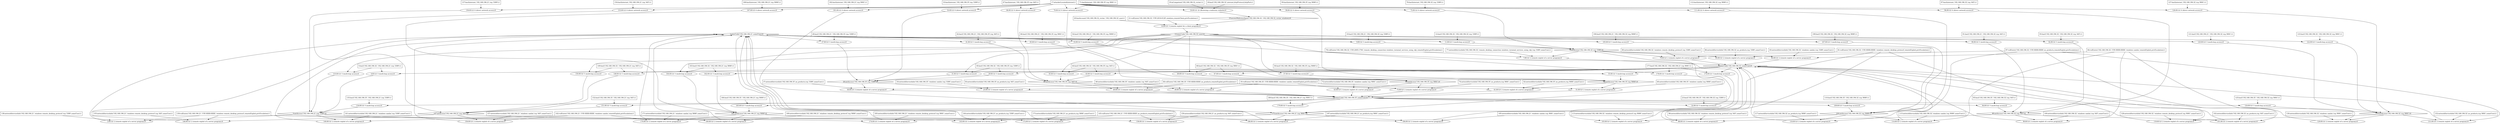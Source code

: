 digraph G {
	1 [label="1:execCode('192.168.196.21',someUser):0",shape=diamond];
	2 [label="2:RULE 2 (remote exploit of a server program):0",shape=ellipse];
	3 [label="3:netAccess('192.168.196.21',tcp,'3389'):0",shape=diamond];
	4 [label="4:RULE 5 (multi-hop access):0",shape=ellipse];
	5 [label="5:hacl('192.168.196.32','192.168.196.21',tcp,'3389'):1",shape=box];
	6 [label="6:execCode('192.168.196.32',someUser):0",shape=diamond];
	7 [label="7:RULE 2 (remote exploit of a server program):0",shape=ellipse];
	8 [label="8:netAccess('192.168.196.32',tcp,'3389'):0",shape=diamond];
	9 [label="9:RULE 5 (multi-hop access):0",shape=ellipse];
	10 [label="10:hacl('192.168.196.21','192.168.196.32',tcp,'3389'):1",shape=box];
	11 [label="11:RULE 5 (multi-hop access):0",shape=ellipse];
	12 [label="12:hacl('192.168.196.32','192.168.196.32',tcp,'3389'):1",shape=box];
	13 [label="13:execCode('192.168.196.32',user):0",shape=diamond];
	14 [label="14:RULE 3 (remote exploit for a client program):0",shape=ellipse];
	15 [label="15:accessMaliciousInput('192.168.196.32','192.168.196.32_victim',windows):0",shape=diamond];
	16 [label="16:RULE 22 (Browsing a malicious website):0",shape=ellipse];
	17 [label="17:attackerLocated(internet):1",shape=box];
	18 [label="18:hacl('192.168.196.32',internet,httpProtocol,httpPort):1",shape=box];
	19 [label="19:inCompetent('192.168.196.32_victim'):1",shape=box];
	20 [label="20:hasAccount('192.168.196.32_victim','192.168.196.32',user):1",shape=box];
	21 [label="21:vulExists('192.168.196.32','CVE-2016-0128',windows,remoteClient,privEscalation):1",shape=box];
	22 [label="22:RULE 5 (multi-hop access):0",shape=ellipse];
	23 [label="23:hacl('192.168.196.35','192.168.196.32',tcp,'3389'):1",shape=box];
	24 [label="24:execCode('192.168.196.35',someUser):0",shape=diamond];
	25 [label="25:RULE 2 (remote exploit of a server program):0",shape=ellipse];
	26 [label="26:netAccess('192.168.196.35',tcp,'3389'):0",shape=diamond];
	27 [label="27:RULE 5 (multi-hop access):0",shape=ellipse];
	28 [label="28:hacl('192.168.196.21','192.168.196.35',tcp,'3389'):1",shape=box];
	29 [label="29:RULE 5 (multi-hop access):0",shape=ellipse];
	30 [label="30:hacl('192.168.196.32','192.168.196.35',tcp,'3389'):1",shape=box];
	31 [label="31:RULE 5 (multi-hop access):0",shape=ellipse];
	32 [label="32:RULE 6 (direct network access):0",shape=ellipse];
	33 [label="33:hacl(internet,'192.168.196.35',tcp,'3389'):1",shape=box];
	34 [label="34:networkServiceInfo('192.168.196.35','windows samba',tcp,'3389',someUser):1",shape=box];
	35 [label="35:vulExists('192.168.196.35','CVE-XXXX-XXXX','windows samba',remoteExploit,privEscalation):1",shape=box];
	36 [label="36:RULE 2 (remote exploit of a server program):0",shape=ellipse];
	37 [label="37:networkServiceInfo('192.168.196.35',no_products,tcp,'3389',someUser):1",shape=box];
	38 [label="38:vulExists('192.168.196.35','CVE-XXXX-XXXX',no_products,remoteExploit,privEscalation):1",shape=box];
	39 [label="39:RULE 2 (remote exploit of a server program):0",shape=ellipse];
	40 [label="40:netAccess('192.168.196.35',tcp,'445'):0",shape=diamond];
	41 [label="41:RULE 5 (multi-hop access):0",shape=ellipse];
	42 [label="42:hacl('192.168.196.21','192.168.196.35',tcp,'445'):1",shape=box];
	43 [label="43:RULE 5 (multi-hop access):0",shape=ellipse];
	44 [label="44:hacl('192.168.196.32','192.168.196.35',tcp,'445'):1",shape=box];
	45 [label="45:RULE 5 (multi-hop access):0",shape=ellipse];
	46 [label="46:RULE 6 (direct network access):0",shape=ellipse];
	47 [label="47:hacl(internet,'192.168.196.35',tcp,'445'):1",shape=box];
	48 [label="48:networkServiceInfo('192.168.196.35','windows samba',tcp,'445',someUser):1",shape=box];
	49 [label="49:RULE 2 (remote exploit of a server program):0",shape=ellipse];
	50 [label="50:networkServiceInfo('192.168.196.35',no_products,tcp,'445',someUser):1",shape=box];
	51 [label="51:RULE 2 (remote exploit of a server program):0",shape=ellipse];
	52 [label="52:netAccess('192.168.196.35',tcp,'8080'):0",shape=diamond];
	53 [label="53:RULE 5 (multi-hop access):0",shape=ellipse];
	54 [label="54:hacl('192.168.196.21','192.168.196.35',tcp,'8080'):1",shape=box];
	55 [label="55:RULE 5 (multi-hop access):0",shape=ellipse];
	56 [label="56:hacl('192.168.196.32','192.168.196.35',tcp,'8080'):1",shape=box];
	57 [label="57:RULE 5 (multi-hop access):0",shape=ellipse];
	58 [label="58:RULE 6 (direct network access):0",shape=ellipse];
	59 [label="59:hacl(internet,'192.168.196.35',tcp,'8080'):1",shape=box];
	60 [label="60:networkServiceInfo('192.168.196.35','windows samba',tcp,'8080',someUser):1",shape=box];
	61 [label="61:RULE 2 (remote exploit of a server program):0",shape=ellipse];
	62 [label="62:networkServiceInfo('192.168.196.35',no_products,tcp,'8080',someUser):1",shape=box];
	63 [label="63:RULE 2 (remote exploit of a server program):0",shape=ellipse];
	64 [label="64:netAccess('192.168.196.35',tcp,'8081'):0",shape=diamond];
	65 [label="65:RULE 5 (multi-hop access):0",shape=ellipse];
	66 [label="66:hacl('192.168.196.21','192.168.196.35',tcp,'8081'):1",shape=box];
	67 [label="67:RULE 5 (multi-hop access):0",shape=ellipse];
	68 [label="68:hacl('192.168.196.32','192.168.196.35',tcp,'8081'):1",shape=box];
	69 [label="69:RULE 5 (multi-hop access):0",shape=ellipse];
	70 [label="70:RULE 6 (direct network access):0",shape=ellipse];
	71 [label="71:hacl(internet,'192.168.196.35',tcp,'8081'):1",shape=box];
	72 [label="72:networkServiceInfo('192.168.196.35','windows samba',tcp,'8081',someUser):1",shape=box];
	73 [label="73:RULE 2 (remote exploit of a server program):0",shape=ellipse];
	74 [label="74:networkServiceInfo('192.168.196.35',no_products,tcp,'8081',someUser):1",shape=box];
	75 [label="75:RULE 6 (direct network access):0",shape=ellipse];
	76 [label="76:hacl(internet,'192.168.196.32',tcp,'3389'):1",shape=box];
	77 [label="77:networkServiceInfo('192.168.196.32','remote_desktop_connection windows_terminal_services_using_rdp',tcp,'3389',someUser):1",shape=box];
	78 [label="78:vulExists('192.168.196.32','CVE-2005-1794','remote_desktop_connection windows_terminal_services_using_rdp',remoteExploit,privEscalation):1",shape=box];
	79 [label="79:RULE 2 (remote exploit of a server program):0",shape=ellipse];
	80 [label="80:networkServiceInfo('192.168.196.32','windows remote_desktop_protocol',tcp,'3389',someUser):1",shape=box];
	81 [label="81:vulExists('192.168.196.32','CVE-XXXX-XXXX','windows remote_desktop_protocol',remoteExploit,privEscalation):1",shape=box];
	82 [label="82:RULE 2 (remote exploit of a server program):0",shape=ellipse];
	83 [label="83:networkServiceInfo('192.168.196.32','windows samba',tcp,'3389',someUser):1",shape=box];
	84 [label="84:vulExists('192.168.196.32','CVE-XXXX-XXXX','windows samba',remoteExploit,privEscalation):1",shape=box];
	85 [label="85:RULE 2 (remote exploit of a server program):0",shape=ellipse];
	86 [label="86:networkServiceInfo('192.168.196.32',no_products,tcp,'3389',someUser):1",shape=box];
	87 [label="87:vulExists('192.168.196.32','CVE-XXXX-XXXX',no_products,remoteExploit,privEscalation):1",shape=box];
	88 [label="88:RULE 2 (remote exploit of a server program):0",shape=ellipse];
	89 [label="89:netAccess('192.168.196.32',tcp,'445'):0",shape=diamond];
	90 [label="90:RULE 5 (multi-hop access):0",shape=ellipse];
	91 [label="91:hacl('192.168.196.21','192.168.196.32',tcp,'445'):1",shape=box];
	92 [label="92:RULE 5 (multi-hop access):0",shape=ellipse];
	93 [label="93:hacl('192.168.196.32','192.168.196.32',tcp,'445'):1",shape=box];
	94 [label="94:RULE 5 (multi-hop access):0",shape=ellipse];
	95 [label="95:hacl('192.168.196.35','192.168.196.32',tcp,'445'):1",shape=box];
	96 [label="96:RULE 6 (direct network access):0",shape=ellipse];
	97 [label="97:hacl(internet,'192.168.196.32',tcp,'445'):1",shape=box];
	98 [label="98:networkServiceInfo('192.168.196.32','windows remote_desktop_protocol',tcp,'445',someUser):1",shape=box];
	99 [label="99:RULE 2 (remote exploit of a server program):0",shape=ellipse];
	100 [label="100:networkServiceInfo('192.168.196.32','windows samba',tcp,'445',someUser):1",shape=box];
	101 [label="101:RULE 2 (remote exploit of a server program):0",shape=ellipse];
	102 [label="102:networkServiceInfo('192.168.196.32',no_products,tcp,'445',someUser):1",shape=box];
	103 [label="103:RULE 2 (remote exploit of a server program):0",shape=ellipse];
	104 [label="104:netAccess('192.168.196.32',tcp,'8080'):0",shape=diamond];
	105 [label="105:RULE 5 (multi-hop access):0",shape=ellipse];
	106 [label="106:hacl('192.168.196.21','192.168.196.32',tcp,'8080'):1",shape=box];
	107 [label="107:RULE 5 (multi-hop access):0",shape=ellipse];
	108 [label="108:hacl('192.168.196.32','192.168.196.32',tcp,'8080'):1",shape=box];
	109 [label="109:RULE 5 (multi-hop access):0",shape=ellipse];
	110 [label="110:hacl('192.168.196.35','192.168.196.32',tcp,'8080'):1",shape=box];
	111 [label="111:RULE 6 (direct network access):0",shape=ellipse];
	112 [label="112:hacl(internet,'192.168.196.32',tcp,'8080'):1",shape=box];
	113 [label="113:networkServiceInfo('192.168.196.32','windows remote_desktop_protocol',tcp,'8080',someUser):1",shape=box];
	114 [label="114:RULE 2 (remote exploit of a server program):0",shape=ellipse];
	115 [label="115:networkServiceInfo('192.168.196.32','windows samba',tcp,'8080',someUser):1",shape=box];
	116 [label="116:RULE 2 (remote exploit of a server program):0",shape=ellipse];
	117 [label="117:networkServiceInfo('192.168.196.32',no_products,tcp,'8080',someUser):1",shape=box];
	118 [label="118:RULE 2 (remote exploit of a server program):0",shape=ellipse];
	119 [label="119:netAccess('192.168.196.32',tcp,'8081'):0",shape=diamond];
	120 [label="120:RULE 5 (multi-hop access):0",shape=ellipse];
	121 [label="121:hacl('192.168.196.21','192.168.196.32',tcp,'8081'):1",shape=box];
	122 [label="122:RULE 5 (multi-hop access):0",shape=ellipse];
	123 [label="123:hacl('192.168.196.32','192.168.196.32',tcp,'8081'):1",shape=box];
	124 [label="124:RULE 5 (multi-hop access):0",shape=ellipse];
	125 [label="125:hacl('192.168.196.35','192.168.196.32',tcp,'8081'):1",shape=box];
	126 [label="126:RULE 6 (direct network access):0",shape=ellipse];
	127 [label="127:hacl(internet,'192.168.196.32',tcp,'8081'):1",shape=box];
	128 [label="128:networkServiceInfo('192.168.196.32','windows remote_desktop_protocol',tcp,'8081',someUser):1",shape=box];
	129 [label="129:RULE 2 (remote exploit of a server program):0",shape=ellipse];
	130 [label="130:networkServiceInfo('192.168.196.32','windows samba',tcp,'8081',someUser):1",shape=box];
	131 [label="131:RULE 2 (remote exploit of a server program):0",shape=ellipse];
	132 [label="132:networkServiceInfo('192.168.196.32',no_products,tcp,'8081',someUser):1",shape=box];
	133 [label="133:RULE 5 (multi-hop access):0",shape=ellipse];
	134 [label="134:RULE 5 (multi-hop access):0",shape=ellipse];
	135 [label="135:hacl('192.168.196.35','192.168.196.21',tcp,'3389'):1",shape=box];
	136 [label="136:RULE 6 (direct network access):0",shape=ellipse];
	137 [label="137:hacl(internet,'192.168.196.21',tcp,'3389'):1",shape=box];
	138 [label="138:networkServiceInfo('192.168.196.21','windows remote_desktop_protocol',tcp,'3389',someUser):1",shape=box];
	139 [label="139:vulExists('192.168.196.21','CVE-XXXX-XXXX','windows remote_desktop_protocol',remoteExploit,privEscalation):1",shape=box];
	140 [label="140:RULE 2 (remote exploit of a server program):0",shape=ellipse];
	141 [label="141:networkServiceInfo('192.168.196.21','windows samba',tcp,'3389',someUser):1",shape=box];
	142 [label="142:vulExists('192.168.196.21','CVE-XXXX-XXXX','windows samba',remoteExploit,privEscalation):1",shape=box];
	143 [label="143:RULE 2 (remote exploit of a server program):0",shape=ellipse];
	144 [label="144:networkServiceInfo('192.168.196.21',no_products,tcp,'3389',someUser):1",shape=box];
	145 [label="145:vulExists('192.168.196.21','CVE-XXXX-XXXX',no_products,remoteExploit,privEscalation):1",shape=box];
	146 [label="146:RULE 2 (remote exploit of a server program):0",shape=ellipse];
	147 [label="147:netAccess('192.168.196.21',tcp,'445'):0",shape=diamond];
	148 [label="148:RULE 5 (multi-hop access):0",shape=ellipse];
	149 [label="149:hacl('192.168.196.32','192.168.196.21',tcp,'445'):1",shape=box];
	150 [label="150:RULE 5 (multi-hop access):0",shape=ellipse];
	151 [label="151:RULE 5 (multi-hop access):0",shape=ellipse];
	152 [label="152:hacl('192.168.196.35','192.168.196.21',tcp,'445'):1",shape=box];
	153 [label="153:RULE 6 (direct network access):0",shape=ellipse];
	154 [label="154:hacl(internet,'192.168.196.21',tcp,'445'):1",shape=box];
	155 [label="155:networkServiceInfo('192.168.196.21','windows remote_desktop_protocol',tcp,'445',someUser):1",shape=box];
	156 [label="156:RULE 2 (remote exploit of a server program):0",shape=ellipse];
	157 [label="157:networkServiceInfo('192.168.196.21','windows samba',tcp,'445',someUser):1",shape=box];
	158 [label="158:RULE 2 (remote exploit of a server program):0",shape=ellipse];
	159 [label="159:networkServiceInfo('192.168.196.21',no_products,tcp,'445',someUser):1",shape=box];
	160 [label="160:RULE 2 (remote exploit of a server program):0",shape=ellipse];
	161 [label="161:netAccess('192.168.196.21',tcp,'8080'):0",shape=diamond];
	162 [label="162:RULE 5 (multi-hop access):0",shape=ellipse];
	163 [label="163:hacl('192.168.196.32','192.168.196.21',tcp,'8080'):1",shape=box];
	164 [label="164:RULE 5 (multi-hop access):0",shape=ellipse];
	165 [label="165:RULE 5 (multi-hop access):0",shape=ellipse];
	166 [label="166:hacl('192.168.196.35','192.168.196.21',tcp,'8080'):1",shape=box];
	167 [label="167:RULE 6 (direct network access):0",shape=ellipse];
	168 [label="168:hacl(internet,'192.168.196.21',tcp,'8080'):1",shape=box];
	169 [label="169:networkServiceInfo('192.168.196.21','windows remote_desktop_protocol',tcp,'8080',someUser):1",shape=box];
	170 [label="170:RULE 2 (remote exploit of a server program):0",shape=ellipse];
	171 [label="171:networkServiceInfo('192.168.196.21','windows samba',tcp,'8080',someUser):1",shape=box];
	172 [label="172:RULE 2 (remote exploit of a server program):0",shape=ellipse];
	173 [label="173:networkServiceInfo('192.168.196.21',no_products,tcp,'8080',someUser):1",shape=box];
	174 [label="174:RULE 2 (remote exploit of a server program):0",shape=ellipse];
	175 [label="175:netAccess('192.168.196.21',tcp,'8081'):0",shape=diamond];
	176 [label="176:RULE 5 (multi-hop access):0",shape=ellipse];
	177 [label="177:hacl('192.168.196.32','192.168.196.21',tcp,'8081'):1",shape=box];
	178 [label="178:RULE 5 (multi-hop access):0",shape=ellipse];
	179 [label="179:RULE 5 (multi-hop access):0",shape=ellipse];
	180 [label="180:hacl('192.168.196.35','192.168.196.21',tcp,'8081'):1",shape=box];
	181 [label="181:RULE 6 (direct network access):0",shape=ellipse];
	182 [label="182:hacl(internet,'192.168.196.21',tcp,'8081'):1",shape=box];
	183 [label="183:networkServiceInfo('192.168.196.21','windows remote_desktop_protocol',tcp,'8081',someUser):1",shape=box];
	184 [label="184:RULE 2 (remote exploit of a server program):0",shape=ellipse];
	185 [label="185:networkServiceInfo('192.168.196.21','windows samba',tcp,'8081',someUser):1",shape=box];
	186 [label="186:RULE 2 (remote exploit of a server program):0",shape=ellipse];
	187 [label="187:networkServiceInfo('192.168.196.21',no_products,tcp,'8081',someUser):1",shape=box];
	5 -> 	4;
	10 -> 	9;
	1 -> 	9;
	9 -> 	8;
	12 -> 	11;
	17 -> 	16;
	18 -> 	16;
	19 -> 	16;
	16 -> 	15;
	15 -> 	14;
	20 -> 	14;
	21 -> 	14;
	14 -> 	13;
	13 -> 	11;
	11 -> 	8;
	23 -> 	22;
	28 -> 	27;
	1 -> 	27;
	27 -> 	26;
	30 -> 	29;
	6 -> 	29;
	29 -> 	26;
	30 -> 	31;
	13 -> 	31;
	31 -> 	26;
	33 -> 	32;
	17 -> 	32;
	32 -> 	26;
	26 -> 	25;
	34 -> 	25;
	35 -> 	25;
	25 -> 	24;
	26 -> 	36;
	37 -> 	36;
	38 -> 	36;
	36 -> 	24;
	42 -> 	41;
	1 -> 	41;
	41 -> 	40;
	44 -> 	43;
	6 -> 	43;
	43 -> 	40;
	44 -> 	45;
	13 -> 	45;
	45 -> 	40;
	47 -> 	46;
	17 -> 	46;
	46 -> 	40;
	40 -> 	39;
	48 -> 	39;
	35 -> 	39;
	39 -> 	24;
	40 -> 	49;
	50 -> 	49;
	38 -> 	49;
	49 -> 	24;
	54 -> 	53;
	1 -> 	53;
	53 -> 	52;
	56 -> 	55;
	6 -> 	55;
	55 -> 	52;
	56 -> 	57;
	13 -> 	57;
	57 -> 	52;
	59 -> 	58;
	17 -> 	58;
	58 -> 	52;
	52 -> 	51;
	60 -> 	51;
	35 -> 	51;
	51 -> 	24;
	52 -> 	61;
	62 -> 	61;
	38 -> 	61;
	61 -> 	24;
	66 -> 	65;
	1 -> 	65;
	65 -> 	64;
	68 -> 	67;
	6 -> 	67;
	67 -> 	64;
	68 -> 	69;
	13 -> 	69;
	69 -> 	64;
	71 -> 	70;
	17 -> 	70;
	70 -> 	64;
	64 -> 	63;
	72 -> 	63;
	35 -> 	63;
	63 -> 	24;
	64 -> 	73;
	74 -> 	73;
	38 -> 	73;
	73 -> 	24;
	24 -> 	22;
	22 -> 	8;
	76 -> 	75;
	17 -> 	75;
	75 -> 	8;
	8 -> 	7;
	77 -> 	7;
	78 -> 	7;
	7 -> 	6;
	8 -> 	79;
	80 -> 	79;
	81 -> 	79;
	79 -> 	6;
	8 -> 	82;
	83 -> 	82;
	84 -> 	82;
	82 -> 	6;
	8 -> 	85;
	86 -> 	85;
	87 -> 	85;
	85 -> 	6;
	91 -> 	90;
	1 -> 	90;
	90 -> 	89;
	93 -> 	92;
	13 -> 	92;
	92 -> 	89;
	95 -> 	94;
	24 -> 	94;
	94 -> 	89;
	97 -> 	96;
	17 -> 	96;
	96 -> 	89;
	89 -> 	88;
	98 -> 	88;
	81 -> 	88;
	88 -> 	6;
	89 -> 	99;
	100 -> 	99;
	84 -> 	99;
	99 -> 	6;
	89 -> 	101;
	102 -> 	101;
	87 -> 	101;
	101 -> 	6;
	106 -> 	105;
	1 -> 	105;
	105 -> 	104;
	108 -> 	107;
	13 -> 	107;
	107 -> 	104;
	110 -> 	109;
	24 -> 	109;
	109 -> 	104;
	112 -> 	111;
	17 -> 	111;
	111 -> 	104;
	104 -> 	103;
	113 -> 	103;
	81 -> 	103;
	103 -> 	6;
	104 -> 	114;
	115 -> 	114;
	84 -> 	114;
	114 -> 	6;
	104 -> 	116;
	117 -> 	116;
	87 -> 	116;
	116 -> 	6;
	121 -> 	120;
	1 -> 	120;
	120 -> 	119;
	123 -> 	122;
	13 -> 	122;
	122 -> 	119;
	125 -> 	124;
	24 -> 	124;
	124 -> 	119;
	127 -> 	126;
	17 -> 	126;
	126 -> 	119;
	119 -> 	118;
	128 -> 	118;
	81 -> 	118;
	118 -> 	6;
	119 -> 	129;
	130 -> 	129;
	84 -> 	129;
	129 -> 	6;
	119 -> 	131;
	132 -> 	131;
	87 -> 	131;
	131 -> 	6;
	6 -> 	4;
	4 -> 	3;
	5 -> 	133;
	13 -> 	133;
	133 -> 	3;
	135 -> 	134;
	24 -> 	134;
	134 -> 	3;
	137 -> 	136;
	17 -> 	136;
	136 -> 	3;
	3 -> 	2;
	138 -> 	2;
	139 -> 	2;
	2 -> 	1;
	3 -> 	140;
	141 -> 	140;
	142 -> 	140;
	140 -> 	1;
	3 -> 	143;
	144 -> 	143;
	145 -> 	143;
	143 -> 	1;
	149 -> 	148;
	6 -> 	148;
	148 -> 	147;
	149 -> 	150;
	13 -> 	150;
	150 -> 	147;
	152 -> 	151;
	24 -> 	151;
	151 -> 	147;
	154 -> 	153;
	17 -> 	153;
	153 -> 	147;
	147 -> 	146;
	155 -> 	146;
	139 -> 	146;
	146 -> 	1;
	147 -> 	156;
	157 -> 	156;
	142 -> 	156;
	156 -> 	1;
	147 -> 	158;
	159 -> 	158;
	145 -> 	158;
	158 -> 	1;
	163 -> 	162;
	6 -> 	162;
	162 -> 	161;
	163 -> 	164;
	13 -> 	164;
	164 -> 	161;
	166 -> 	165;
	24 -> 	165;
	165 -> 	161;
	168 -> 	167;
	17 -> 	167;
	167 -> 	161;
	161 -> 	160;
	169 -> 	160;
	139 -> 	160;
	160 -> 	1;
	161 -> 	170;
	171 -> 	170;
	142 -> 	170;
	170 -> 	1;
	161 -> 	172;
	173 -> 	172;
	145 -> 	172;
	172 -> 	1;
	177 -> 	176;
	6 -> 	176;
	176 -> 	175;
	177 -> 	178;
	13 -> 	178;
	178 -> 	175;
	180 -> 	179;
	24 -> 	179;
	179 -> 	175;
	182 -> 	181;
	17 -> 	181;
	181 -> 	175;
	175 -> 	174;
	183 -> 	174;
	139 -> 	174;
	174 -> 	1;
	175 -> 	184;
	185 -> 	184;
	142 -> 	184;
	184 -> 	1;
	175 -> 	186;
	187 -> 	186;
	145 -> 	186;
	186 -> 	1;
}

